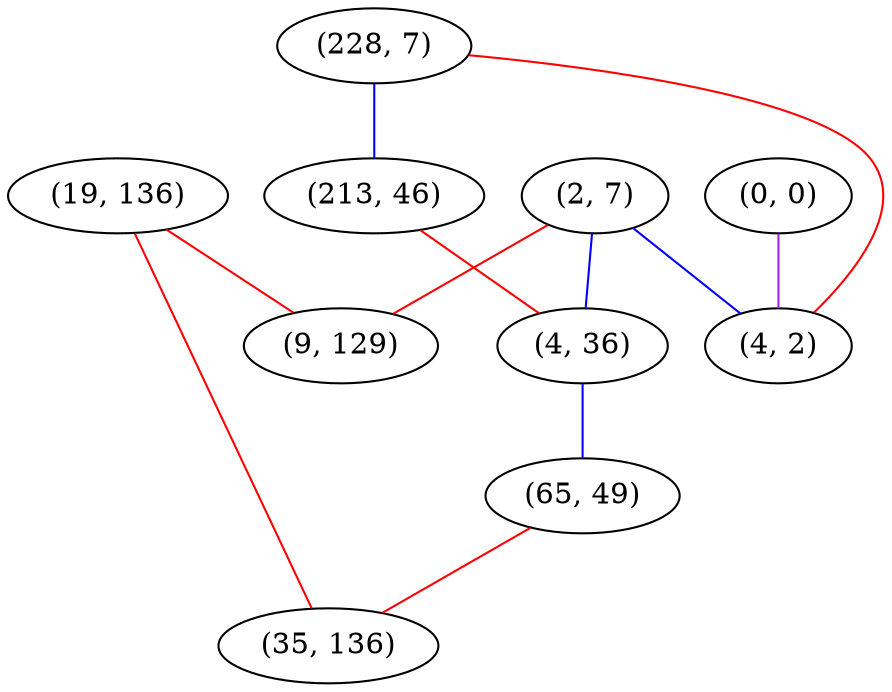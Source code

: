 graph "" {
"(2, 7)";
"(19, 136)";
"(228, 7)";
"(0, 0)";
"(9, 129)";
"(213, 46)";
"(4, 36)";
"(65, 49)";
"(35, 136)";
"(4, 2)";
"(2, 7)" -- "(4, 2)"  [color=blue, key=0, weight=3];
"(2, 7)" -- "(4, 36)"  [color=blue, key=0, weight=3];
"(2, 7)" -- "(9, 129)"  [color=red, key=0, weight=1];
"(19, 136)" -- "(35, 136)"  [color=red, key=0, weight=1];
"(19, 136)" -- "(9, 129)"  [color=red, key=0, weight=1];
"(228, 7)" -- "(213, 46)"  [color=blue, key=0, weight=3];
"(228, 7)" -- "(4, 2)"  [color=red, key=0, weight=1];
"(0, 0)" -- "(4, 2)"  [color=purple, key=0, weight=4];
"(213, 46)" -- "(4, 36)"  [color=red, key=0, weight=1];
"(4, 36)" -- "(65, 49)"  [color=blue, key=0, weight=3];
"(65, 49)" -- "(35, 136)"  [color=red, key=0, weight=1];
}
